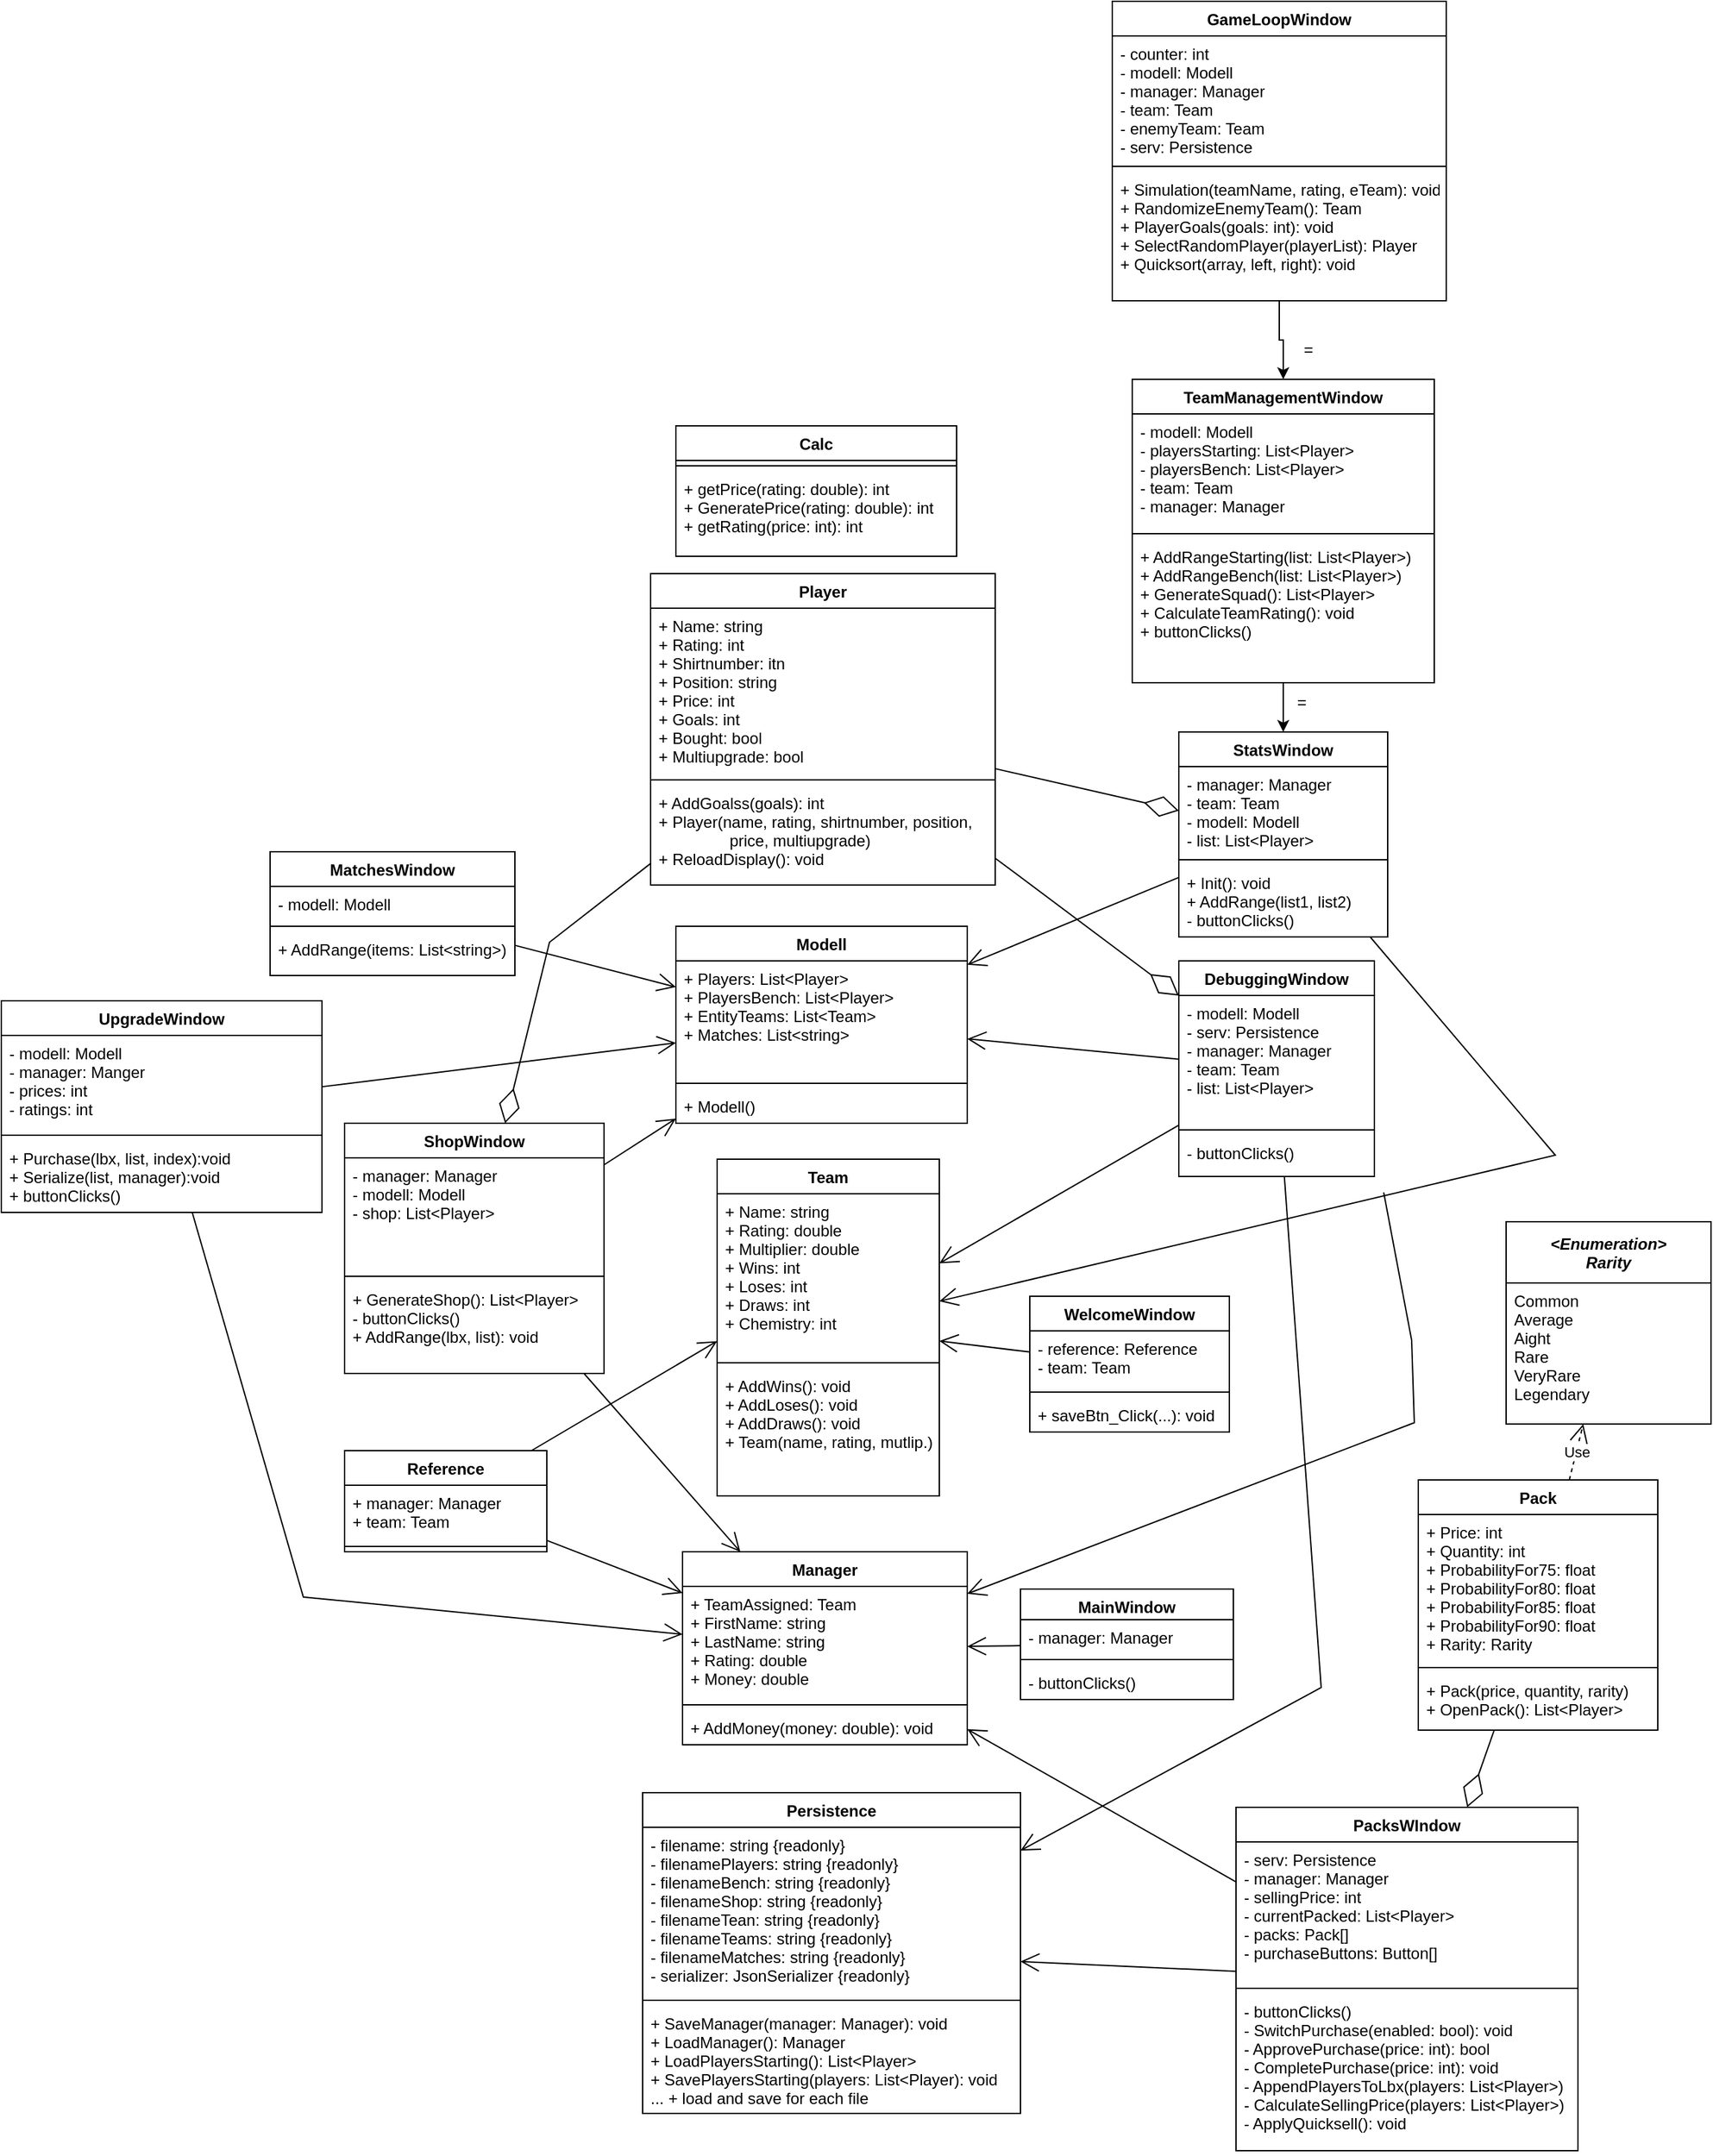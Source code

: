 <mxfile version="20.7.4" type="device"><diagram id="TY1K7RXIUnMkFSNjwYfB" name="Page-1"><mxGraphModel dx="4985" dy="2490" grid="0" gridSize="10" guides="1" tooltips="1" connect="1" arrows="1" fold="1" page="0" pageScale="1" pageWidth="827" pageHeight="1169" math="0" shadow="0"><root><mxCell id="0"/><mxCell id="1" parent="0"/><mxCell id="MT2J0rr7mY9HnYuvR5wc-54" value="&lt;Enumeration&gt;&#10;Rarity" style="swimlane;fontStyle=3;childLayout=stackLayout;horizontal=1;startSize=46;fillColor=none;horizontalStack=0;resizeParent=1;resizeParentMax=0;resizeLast=0;collapsible=1;marginBottom=0;" vertex="1" parent="1"><mxGeometry x="464" y="533" width="154" height="152" as="geometry"/></mxCell><mxCell id="MT2J0rr7mY9HnYuvR5wc-55" value="Common&#10;Average&#10;Aight&#10;Rare&#10;VeryRare&#10;Legendary" style="text;strokeColor=none;fillColor=none;align=left;verticalAlign=top;spacingLeft=4;spacingRight=4;overflow=hidden;rotatable=0;points=[[0,0.5],[1,0.5]];portConstraint=eastwest;" vertex="1" parent="MT2J0rr7mY9HnYuvR5wc-54"><mxGeometry y="46" width="154" height="106" as="geometry"/></mxCell><mxCell id="MT2J0rr7mY9HnYuvR5wc-5" value="Calc" style="swimlane;fontStyle=1;align=center;verticalAlign=top;childLayout=stackLayout;horizontal=1;startSize=26;horizontalStack=0;resizeParent=1;resizeParentMax=0;resizeLast=0;collapsible=1;marginBottom=0;" vertex="1" parent="1"><mxGeometry x="-160" y="-65" width="211" height="98" as="geometry"/></mxCell><mxCell id="MT2J0rr7mY9HnYuvR5wc-7" value="" style="line;strokeWidth=1;fillColor=none;align=left;verticalAlign=middle;spacingTop=-1;spacingLeft=3;spacingRight=3;rotatable=0;labelPosition=right;points=[];portConstraint=eastwest;strokeColor=inherit;" vertex="1" parent="MT2J0rr7mY9HnYuvR5wc-5"><mxGeometry y="26" width="211" height="8" as="geometry"/></mxCell><mxCell id="MT2J0rr7mY9HnYuvR5wc-8" value="+ getPrice(rating: double): int&#10;+ GeneratePrice(rating: double): int&#10;+ getRating(price: int): int" style="text;strokeColor=none;fillColor=none;align=left;verticalAlign=top;spacingLeft=4;spacingRight=4;overflow=hidden;rotatable=0;points=[[0,0.5],[1,0.5]];portConstraint=eastwest;" vertex="1" parent="MT2J0rr7mY9HnYuvR5wc-5"><mxGeometry y="34" width="211" height="64" as="geometry"/></mxCell><mxCell id="MT2J0rr7mY9HnYuvR5wc-9" value="DebuggingWindow" style="swimlane;fontStyle=1;align=center;verticalAlign=top;childLayout=stackLayout;horizontal=1;startSize=26;horizontalStack=0;resizeParent=1;resizeParentMax=0;resizeLast=0;collapsible=1;marginBottom=0;" vertex="1" parent="1"><mxGeometry x="218" y="337" width="147" height="162" as="geometry"/></mxCell><mxCell id="MT2J0rr7mY9HnYuvR5wc-10" value="- modell: Modell&#10;- serv: Persistence&#10;- manager: Manager&#10;- team: Team&#10;- list: List&lt;Player&gt;&#10; " style="text;strokeColor=none;fillColor=none;align=left;verticalAlign=top;spacingLeft=4;spacingRight=4;overflow=hidden;rotatable=0;points=[[0,0.5],[1,0.5]];portConstraint=eastwest;" vertex="1" parent="MT2J0rr7mY9HnYuvR5wc-9"><mxGeometry y="26" width="147" height="97" as="geometry"/></mxCell><mxCell id="MT2J0rr7mY9HnYuvR5wc-11" value="" style="line;strokeWidth=1;fillColor=none;align=left;verticalAlign=middle;spacingTop=-1;spacingLeft=3;spacingRight=3;rotatable=0;labelPosition=right;points=[];portConstraint=eastwest;strokeColor=inherit;" vertex="1" parent="MT2J0rr7mY9HnYuvR5wc-9"><mxGeometry y="123" width="147" height="8" as="geometry"/></mxCell><mxCell id="MT2J0rr7mY9HnYuvR5wc-12" value="- buttonClicks()" style="text;strokeColor=none;fillColor=none;align=left;verticalAlign=top;spacingLeft=4;spacingRight=4;overflow=hidden;rotatable=0;points=[[0,0.5],[1,0.5]];portConstraint=eastwest;" vertex="1" parent="MT2J0rr7mY9HnYuvR5wc-9"><mxGeometry y="131" width="147" height="31" as="geometry"/></mxCell><mxCell id="MT2J0rr7mY9HnYuvR5wc-110" style="edgeStyle=orthogonalEdgeStyle;rounded=0;orthogonalLoop=1;jettySize=auto;html=1;" edge="1" parent="1" source="MT2J0rr7mY9HnYuvR5wc-13" target="MT2J0rr7mY9HnYuvR5wc-74"><mxGeometry relative="1" as="geometry"/></mxCell><mxCell id="MT2J0rr7mY9HnYuvR5wc-13" value="GameLoopWindow" style="swimlane;fontStyle=1;align=center;verticalAlign=top;childLayout=stackLayout;horizontal=1;startSize=26;horizontalStack=0;resizeParent=1;resizeParentMax=0;resizeLast=0;collapsible=1;marginBottom=0;" vertex="1" parent="1"><mxGeometry x="168" y="-384" width="251" height="225" as="geometry"/></mxCell><mxCell id="MT2J0rr7mY9HnYuvR5wc-14" value="- counter: int&#10;- modell: Modell&#10;- manager: Manager&#10;- team: Team&#10;- enemyTeam: Team&#10;- serv: Persistence" style="text;strokeColor=none;fillColor=none;align=left;verticalAlign=top;spacingLeft=4;spacingRight=4;overflow=hidden;rotatable=0;points=[[0,0.5],[1,0.5]];portConstraint=eastwest;" vertex="1" parent="MT2J0rr7mY9HnYuvR5wc-13"><mxGeometry y="26" width="251" height="94" as="geometry"/></mxCell><mxCell id="MT2J0rr7mY9HnYuvR5wc-15" value="" style="line;strokeWidth=1;fillColor=none;align=left;verticalAlign=middle;spacingTop=-1;spacingLeft=3;spacingRight=3;rotatable=0;labelPosition=right;points=[];portConstraint=eastwest;strokeColor=inherit;" vertex="1" parent="MT2J0rr7mY9HnYuvR5wc-13"><mxGeometry y="120" width="251" height="8" as="geometry"/></mxCell><mxCell id="MT2J0rr7mY9HnYuvR5wc-16" value="+ Simulation(teamName, rating, eTeam): void&#10;+ RandomizeEnemyTeam(): Team&#10;+ PlayerGoals(goals: int): void&#10;+ SelectRandomPlayer(playerList): Player&#10;+ Quicksort(array, left, right): void" style="text;strokeColor=none;fillColor=none;align=left;verticalAlign=top;spacingLeft=4;spacingRight=4;overflow=hidden;rotatable=0;points=[[0,0.5],[1,0.5]];portConstraint=eastwest;" vertex="1" parent="MT2J0rr7mY9HnYuvR5wc-13"><mxGeometry y="128" width="251" height="97" as="geometry"/></mxCell><mxCell id="MT2J0rr7mY9HnYuvR5wc-17" value="MainWindow" style="swimlane;fontStyle=1;align=center;verticalAlign=top;childLayout=stackLayout;horizontal=1;startSize=23;horizontalStack=0;resizeParent=1;resizeParentMax=0;resizeLast=0;collapsible=1;marginBottom=0;" vertex="1" parent="1"><mxGeometry x="99" y="809" width="160" height="83" as="geometry"/></mxCell><mxCell id="MT2J0rr7mY9HnYuvR5wc-18" value="- manager: Manager" style="text;strokeColor=none;fillColor=none;align=left;verticalAlign=top;spacingLeft=4;spacingRight=4;overflow=hidden;rotatable=0;points=[[0,0.5],[1,0.5]];portConstraint=eastwest;" vertex="1" parent="MT2J0rr7mY9HnYuvR5wc-17"><mxGeometry y="23" width="160" height="26" as="geometry"/></mxCell><mxCell id="MT2J0rr7mY9HnYuvR5wc-19" value="" style="line;strokeWidth=1;fillColor=none;align=left;verticalAlign=middle;spacingTop=-1;spacingLeft=3;spacingRight=3;rotatable=0;labelPosition=right;points=[];portConstraint=eastwest;strokeColor=inherit;" vertex="1" parent="MT2J0rr7mY9HnYuvR5wc-17"><mxGeometry y="49" width="160" height="8" as="geometry"/></mxCell><mxCell id="MT2J0rr7mY9HnYuvR5wc-20" value="- buttonClicks()" style="text;strokeColor=none;fillColor=none;align=left;verticalAlign=top;spacingLeft=4;spacingRight=4;overflow=hidden;rotatable=0;points=[[0,0.5],[1,0.5]];portConstraint=eastwest;" vertex="1" parent="MT2J0rr7mY9HnYuvR5wc-17"><mxGeometry y="57" width="160" height="26" as="geometry"/></mxCell><mxCell id="MT2J0rr7mY9HnYuvR5wc-21" value="Manager" style="swimlane;fontStyle=1;align=center;verticalAlign=top;childLayout=stackLayout;horizontal=1;startSize=26;horizontalStack=0;resizeParent=1;resizeParentMax=0;resizeLast=0;collapsible=1;marginBottom=0;" vertex="1" parent="1"><mxGeometry x="-155" y="781" width="214" height="145" as="geometry"/></mxCell><mxCell id="MT2J0rr7mY9HnYuvR5wc-22" value="+ TeamAssigned: Team&#10;+ FirstName: string&#10;+ LastName: string&#10;+ Rating: double&#10;+ Money: double" style="text;strokeColor=none;fillColor=none;align=left;verticalAlign=top;spacingLeft=4;spacingRight=4;overflow=hidden;rotatable=0;points=[[0,0.5],[1,0.5]];portConstraint=eastwest;" vertex="1" parent="MT2J0rr7mY9HnYuvR5wc-21"><mxGeometry y="26" width="214" height="85" as="geometry"/></mxCell><mxCell id="MT2J0rr7mY9HnYuvR5wc-23" value="" style="line;strokeWidth=1;fillColor=none;align=left;verticalAlign=middle;spacingTop=-1;spacingLeft=3;spacingRight=3;rotatable=0;labelPosition=right;points=[];portConstraint=eastwest;strokeColor=inherit;" vertex="1" parent="MT2J0rr7mY9HnYuvR5wc-21"><mxGeometry y="111" width="214" height="8" as="geometry"/></mxCell><mxCell id="MT2J0rr7mY9HnYuvR5wc-24" value="+ AddMoney(money: double): void" style="text;strokeColor=none;fillColor=none;align=left;verticalAlign=top;spacingLeft=4;spacingRight=4;overflow=hidden;rotatable=0;points=[[0,0.5],[1,0.5]];portConstraint=eastwest;" vertex="1" parent="MT2J0rr7mY9HnYuvR5wc-21"><mxGeometry y="119" width="214" height="26" as="geometry"/></mxCell><mxCell id="MT2J0rr7mY9HnYuvR5wc-25" value="MatchesWindow" style="swimlane;fontStyle=1;align=center;verticalAlign=top;childLayout=stackLayout;horizontal=1;startSize=26;horizontalStack=0;resizeParent=1;resizeParentMax=0;resizeLast=0;collapsible=1;marginBottom=0;" vertex="1" parent="1"><mxGeometry x="-465" y="255" width="184" height="93" as="geometry"/></mxCell><mxCell id="MT2J0rr7mY9HnYuvR5wc-26" value="- modell: Modell" style="text;strokeColor=none;fillColor=none;align=left;verticalAlign=top;spacingLeft=4;spacingRight=4;overflow=hidden;rotatable=0;points=[[0,0.5],[1,0.5]];portConstraint=eastwest;" vertex="1" parent="MT2J0rr7mY9HnYuvR5wc-25"><mxGeometry y="26" width="184" height="26" as="geometry"/></mxCell><mxCell id="MT2J0rr7mY9HnYuvR5wc-27" value="" style="line;strokeWidth=1;fillColor=none;align=left;verticalAlign=middle;spacingTop=-1;spacingLeft=3;spacingRight=3;rotatable=0;labelPosition=right;points=[];portConstraint=eastwest;strokeColor=inherit;" vertex="1" parent="MT2J0rr7mY9HnYuvR5wc-25"><mxGeometry y="52" width="184" height="8" as="geometry"/></mxCell><mxCell id="MT2J0rr7mY9HnYuvR5wc-28" value="+ AddRange(items: List&lt;string&gt;)" style="text;strokeColor=none;fillColor=none;align=left;verticalAlign=top;spacingLeft=4;spacingRight=4;overflow=hidden;rotatable=0;points=[[0,0.5],[1,0.5]];portConstraint=eastwest;" vertex="1" parent="MT2J0rr7mY9HnYuvR5wc-25"><mxGeometry y="60" width="184" height="33" as="geometry"/></mxCell><mxCell id="MT2J0rr7mY9HnYuvR5wc-29" value="Modell" style="swimlane;fontStyle=1;align=center;verticalAlign=top;childLayout=stackLayout;horizontal=1;startSize=26;horizontalStack=0;resizeParent=1;resizeParentMax=0;resizeLast=0;collapsible=1;marginBottom=0;" vertex="1" parent="1"><mxGeometry x="-160" y="311" width="219" height="148" as="geometry"/></mxCell><mxCell id="MT2J0rr7mY9HnYuvR5wc-30" value="+ Players: List&lt;Player&gt;&#10;+ PlayersBench: List&lt;Player&gt;&#10;+ EntityTeams: List&lt;Team&gt;&#10;+ Matches: List&lt;string&gt;" style="text;strokeColor=none;fillColor=none;align=left;verticalAlign=top;spacingLeft=4;spacingRight=4;overflow=hidden;rotatable=0;points=[[0,0.5],[1,0.5]];portConstraint=eastwest;" vertex="1" parent="MT2J0rr7mY9HnYuvR5wc-29"><mxGeometry y="26" width="219" height="88" as="geometry"/></mxCell><mxCell id="MT2J0rr7mY9HnYuvR5wc-31" value="" style="line;strokeWidth=1;fillColor=none;align=left;verticalAlign=middle;spacingTop=-1;spacingLeft=3;spacingRight=3;rotatable=0;labelPosition=right;points=[];portConstraint=eastwest;strokeColor=inherit;" vertex="1" parent="MT2J0rr7mY9HnYuvR5wc-29"><mxGeometry y="114" width="219" height="8" as="geometry"/></mxCell><mxCell id="MT2J0rr7mY9HnYuvR5wc-32" value="+ Modell()" style="text;strokeColor=none;fillColor=none;align=left;verticalAlign=top;spacingLeft=4;spacingRight=4;overflow=hidden;rotatable=0;points=[[0,0.5],[1,0.5]];portConstraint=eastwest;" vertex="1" parent="MT2J0rr7mY9HnYuvR5wc-29"><mxGeometry y="122" width="219" height="26" as="geometry"/></mxCell><mxCell id="MT2J0rr7mY9HnYuvR5wc-33" value="Pack" style="swimlane;fontStyle=1;align=center;verticalAlign=top;childLayout=stackLayout;horizontal=1;startSize=26;horizontalStack=0;resizeParent=1;resizeParentMax=0;resizeLast=0;collapsible=1;marginBottom=0;" vertex="1" parent="1"><mxGeometry x="398" y="727" width="180" height="188" as="geometry"/></mxCell><mxCell id="MT2J0rr7mY9HnYuvR5wc-34" value="+ Price: int&#10;+ Quantity: int&#10;+ ProbabilityFor75: float&#10;+ ProbabilityFor80: float&#10;+ ProbabilityFor85: float&#10;+ ProbabilityFor90: float&#10;+ Rarity: Rarity&#10;" style="text;strokeColor=none;fillColor=none;align=left;verticalAlign=top;spacingLeft=4;spacingRight=4;overflow=hidden;rotatable=0;points=[[0,0.5],[1,0.5]];portConstraint=eastwest;" vertex="1" parent="MT2J0rr7mY9HnYuvR5wc-33"><mxGeometry y="26" width="180" height="111" as="geometry"/></mxCell><mxCell id="MT2J0rr7mY9HnYuvR5wc-35" value="" style="line;strokeWidth=1;fillColor=none;align=left;verticalAlign=middle;spacingTop=-1;spacingLeft=3;spacingRight=3;rotatable=0;labelPosition=right;points=[];portConstraint=eastwest;strokeColor=inherit;" vertex="1" parent="MT2J0rr7mY9HnYuvR5wc-33"><mxGeometry y="137" width="180" height="8" as="geometry"/></mxCell><mxCell id="MT2J0rr7mY9HnYuvR5wc-36" value="+ Pack(price, quantity, rarity)&#10;+ OpenPack(): List&lt;Player&gt;" style="text;strokeColor=none;fillColor=none;align=left;verticalAlign=top;spacingLeft=4;spacingRight=4;overflow=hidden;rotatable=0;points=[[0,0.5],[1,0.5]];portConstraint=eastwest;" vertex="1" parent="MT2J0rr7mY9HnYuvR5wc-33"><mxGeometry y="145" width="180" height="43" as="geometry"/></mxCell><mxCell id="MT2J0rr7mY9HnYuvR5wc-37" value="PacksWIndow" style="swimlane;fontStyle=1;align=center;verticalAlign=top;childLayout=stackLayout;horizontal=1;startSize=26;horizontalStack=0;resizeParent=1;resizeParentMax=0;resizeLast=0;collapsible=1;marginBottom=0;" vertex="1" parent="1"><mxGeometry x="261" y="973" width="257" height="258" as="geometry"/></mxCell><mxCell id="MT2J0rr7mY9HnYuvR5wc-38" value="- serv: Persistence&#10;- manager: Manager&#10;- sellingPrice: int&#10;- currentPacked: List&lt;Player&gt;&#10;- packs: Pack[]&#10;- purchaseButtons: Button[]" style="text;strokeColor=none;fillColor=none;align=left;verticalAlign=top;spacingLeft=4;spacingRight=4;overflow=hidden;rotatable=0;points=[[0,0.5],[1,0.5]];portConstraint=eastwest;" vertex="1" parent="MT2J0rr7mY9HnYuvR5wc-37"><mxGeometry y="26" width="257" height="106" as="geometry"/></mxCell><mxCell id="MT2J0rr7mY9HnYuvR5wc-39" value="" style="line;strokeWidth=1;fillColor=none;align=left;verticalAlign=middle;spacingTop=-1;spacingLeft=3;spacingRight=3;rotatable=0;labelPosition=right;points=[];portConstraint=eastwest;strokeColor=inherit;" vertex="1" parent="MT2J0rr7mY9HnYuvR5wc-37"><mxGeometry y="132" width="257" height="8" as="geometry"/></mxCell><mxCell id="MT2J0rr7mY9HnYuvR5wc-40" value="- buttonClicks()&#10;- SwitchPurchase(enabled: bool): void&#10;- ApprovePurchase(price: int): bool&#10;- CompletePurchase(price: int): void&#10;- AppendPlayersToLbx(players: List&lt;Player&gt;)&#10;- CalculateSellingPrice(players: List&lt;Player&gt;)&#10;- ApplyQuicksell(): void" style="text;strokeColor=none;fillColor=none;align=left;verticalAlign=top;spacingLeft=4;spacingRight=4;overflow=hidden;rotatable=0;points=[[0,0.5],[1,0.5]];portConstraint=eastwest;" vertex="1" parent="MT2J0rr7mY9HnYuvR5wc-37"><mxGeometry y="140" width="257" height="118" as="geometry"/></mxCell><mxCell id="MT2J0rr7mY9HnYuvR5wc-41" value="Persistence" style="swimlane;fontStyle=1;align=center;verticalAlign=top;childLayout=stackLayout;horizontal=1;startSize=26;horizontalStack=0;resizeParent=1;resizeParentMax=0;resizeLast=0;collapsible=1;marginBottom=0;" vertex="1" parent="1"><mxGeometry x="-185" y="962" width="284" height="241" as="geometry"/></mxCell><mxCell id="MT2J0rr7mY9HnYuvR5wc-42" value="- filename: string {readonly}&#10;- filenamePlayers: string {readonly}&#10;- filenameBench: string {readonly}&#10;- filenameShop: string {readonly}&#10;- filenameTean: string {readonly}&#10;- filenameTeams: string {readonly}&#10;- filenameMatches: string {readonly}&#10;- serializer: JsonSerializer {readonly}" style="text;strokeColor=none;fillColor=none;align=left;verticalAlign=top;spacingLeft=4;spacingRight=4;overflow=hidden;rotatable=0;points=[[0,0.5],[1,0.5]];portConstraint=eastwest;" vertex="1" parent="MT2J0rr7mY9HnYuvR5wc-41"><mxGeometry y="26" width="284" height="126" as="geometry"/></mxCell><mxCell id="MT2J0rr7mY9HnYuvR5wc-43" value="" style="line;strokeWidth=1;fillColor=none;align=left;verticalAlign=middle;spacingTop=-1;spacingLeft=3;spacingRight=3;rotatable=0;labelPosition=right;points=[];portConstraint=eastwest;strokeColor=inherit;" vertex="1" parent="MT2J0rr7mY9HnYuvR5wc-41"><mxGeometry y="152" width="284" height="8" as="geometry"/></mxCell><mxCell id="MT2J0rr7mY9HnYuvR5wc-44" value="+ SaveManager(manager: Manager): void&#10;+ LoadManager(): Manager&#10;+ LoadPlayersStarting(): List&lt;Player&gt;&#10;+ SavePlayersStarting(players: List&lt;Player): void&#10;... + load and save for each file" style="text;strokeColor=none;fillColor=none;align=left;verticalAlign=top;spacingLeft=4;spacingRight=4;overflow=hidden;rotatable=0;points=[[0,0.5],[1,0.5]];portConstraint=eastwest;" vertex="1" parent="MT2J0rr7mY9HnYuvR5wc-41"><mxGeometry y="160" width="284" height="81" as="geometry"/></mxCell><mxCell id="MT2J0rr7mY9HnYuvR5wc-45" value="Player" style="swimlane;fontStyle=1;align=center;verticalAlign=top;childLayout=stackLayout;horizontal=1;startSize=26;horizontalStack=0;resizeParent=1;resizeParentMax=0;resizeLast=0;collapsible=1;marginBottom=0;" vertex="1" parent="1"><mxGeometry x="-179" y="46" width="259" height="234" as="geometry"/></mxCell><mxCell id="MT2J0rr7mY9HnYuvR5wc-46" value="+ Name: string&#10;+ Rating: int&#10;+ Shirtnumber: itn&#10;+ Position: string&#10;+ Price: int&#10;+ Goals: int&#10;+ Bought: bool&#10;+ Multiupgrade: bool" style="text;strokeColor=none;fillColor=none;align=left;verticalAlign=top;spacingLeft=4;spacingRight=4;overflow=hidden;rotatable=0;points=[[0,0.5],[1,0.5]];portConstraint=eastwest;" vertex="1" parent="MT2J0rr7mY9HnYuvR5wc-45"><mxGeometry y="26" width="259" height="125" as="geometry"/></mxCell><mxCell id="MT2J0rr7mY9HnYuvR5wc-47" value="" style="line;strokeWidth=1;fillColor=none;align=left;verticalAlign=middle;spacingTop=-1;spacingLeft=3;spacingRight=3;rotatable=0;labelPosition=right;points=[];portConstraint=eastwest;strokeColor=inherit;" vertex="1" parent="MT2J0rr7mY9HnYuvR5wc-45"><mxGeometry y="151" width="259" height="8" as="geometry"/></mxCell><mxCell id="MT2J0rr7mY9HnYuvR5wc-48" value="+ AddGoalss(goals): int&#10;+ Player(name, rating, shirtnumber, position,&#10;                price, multiupgrade)&#10;+ ReloadDisplay(): void&#10;" style="text;strokeColor=none;fillColor=none;align=left;verticalAlign=top;spacingLeft=4;spacingRight=4;overflow=hidden;rotatable=0;points=[[0,0.5],[1,0.5]];portConstraint=eastwest;" vertex="1" parent="MT2J0rr7mY9HnYuvR5wc-45"><mxGeometry y="159" width="259" height="75" as="geometry"/></mxCell><mxCell id="MT2J0rr7mY9HnYuvR5wc-58" value="Reference" style="swimlane;fontStyle=1;align=center;verticalAlign=top;childLayout=stackLayout;horizontal=1;startSize=26;horizontalStack=0;resizeParent=1;resizeParentMax=0;resizeLast=0;collapsible=1;marginBottom=0;" vertex="1" parent="1"><mxGeometry x="-409" y="705" width="152" height="76" as="geometry"/></mxCell><mxCell id="MT2J0rr7mY9HnYuvR5wc-59" value="+ manager: Manager&#10;+ team: Team" style="text;strokeColor=none;fillColor=none;align=left;verticalAlign=top;spacingLeft=4;spacingRight=4;overflow=hidden;rotatable=0;points=[[0,0.5],[1,0.5]];portConstraint=eastwest;" vertex="1" parent="MT2J0rr7mY9HnYuvR5wc-58"><mxGeometry y="26" width="152" height="42" as="geometry"/></mxCell><mxCell id="MT2J0rr7mY9HnYuvR5wc-60" value="" style="line;strokeWidth=1;fillColor=none;align=left;verticalAlign=middle;spacingTop=-1;spacingLeft=3;spacingRight=3;rotatable=0;labelPosition=right;points=[];portConstraint=eastwest;strokeColor=inherit;" vertex="1" parent="MT2J0rr7mY9HnYuvR5wc-58"><mxGeometry y="68" width="152" height="8" as="geometry"/></mxCell><mxCell id="MT2J0rr7mY9HnYuvR5wc-62" value="ShopWindow" style="swimlane;fontStyle=1;align=center;verticalAlign=top;childLayout=stackLayout;horizontal=1;startSize=26;horizontalStack=0;resizeParent=1;resizeParentMax=0;resizeLast=0;collapsible=1;marginBottom=0;" vertex="1" parent="1"><mxGeometry x="-409" y="459" width="195" height="188" as="geometry"/></mxCell><mxCell id="MT2J0rr7mY9HnYuvR5wc-63" value="- manager: Manager&#10;- modell: Modell&#10;- shop: List&lt;Player&gt;" style="text;strokeColor=none;fillColor=none;align=left;verticalAlign=top;spacingLeft=4;spacingRight=4;overflow=hidden;rotatable=0;points=[[0,0.5],[1,0.5]];portConstraint=eastwest;" vertex="1" parent="MT2J0rr7mY9HnYuvR5wc-62"><mxGeometry y="26" width="195" height="85" as="geometry"/></mxCell><mxCell id="MT2J0rr7mY9HnYuvR5wc-64" value="" style="line;strokeWidth=1;fillColor=none;align=left;verticalAlign=middle;spacingTop=-1;spacingLeft=3;spacingRight=3;rotatable=0;labelPosition=right;points=[];portConstraint=eastwest;strokeColor=inherit;" vertex="1" parent="MT2J0rr7mY9HnYuvR5wc-62"><mxGeometry y="111" width="195" height="8" as="geometry"/></mxCell><mxCell id="MT2J0rr7mY9HnYuvR5wc-65" value="+ GenerateShop(): List&lt;Player&gt;&#10;- buttonClicks()&#10;+ AddRange(lbx, list): void" style="text;strokeColor=none;fillColor=none;align=left;verticalAlign=top;spacingLeft=4;spacingRight=4;overflow=hidden;rotatable=0;points=[[0,0.5],[1,0.5]];portConstraint=eastwest;" vertex="1" parent="MT2J0rr7mY9HnYuvR5wc-62"><mxGeometry y="119" width="195" height="69" as="geometry"/></mxCell><mxCell id="MT2J0rr7mY9HnYuvR5wc-66" value="StatsWindow" style="swimlane;fontStyle=1;align=center;verticalAlign=top;childLayout=stackLayout;horizontal=1;startSize=26;horizontalStack=0;resizeParent=1;resizeParentMax=0;resizeLast=0;collapsible=1;marginBottom=0;" vertex="1" parent="1"><mxGeometry x="218" y="165" width="157" height="154" as="geometry"/></mxCell><mxCell id="MT2J0rr7mY9HnYuvR5wc-67" value="- manager: Manager&#10;- team: Team&#10;- modell: Modell&#10;- list: List&lt;Player&gt;" style="text;strokeColor=none;fillColor=none;align=left;verticalAlign=top;spacingLeft=4;spacingRight=4;overflow=hidden;rotatable=0;points=[[0,0.5],[1,0.5]];portConstraint=eastwest;" vertex="1" parent="MT2J0rr7mY9HnYuvR5wc-66"><mxGeometry y="26" width="157" height="66" as="geometry"/></mxCell><mxCell id="MT2J0rr7mY9HnYuvR5wc-68" value="" style="line;strokeWidth=1;fillColor=none;align=left;verticalAlign=middle;spacingTop=-1;spacingLeft=3;spacingRight=3;rotatable=0;labelPosition=right;points=[];portConstraint=eastwest;strokeColor=inherit;" vertex="1" parent="MT2J0rr7mY9HnYuvR5wc-66"><mxGeometry y="92" width="157" height="8" as="geometry"/></mxCell><mxCell id="MT2J0rr7mY9HnYuvR5wc-69" value="+ Init(): void&#10;+ AddRange(list1, list2)&#10;- buttonClicks()" style="text;strokeColor=none;fillColor=none;align=left;verticalAlign=top;spacingLeft=4;spacingRight=4;overflow=hidden;rotatable=0;points=[[0,0.5],[1,0.5]];portConstraint=eastwest;" vertex="1" parent="MT2J0rr7mY9HnYuvR5wc-66"><mxGeometry y="100" width="157" height="54" as="geometry"/></mxCell><mxCell id="MT2J0rr7mY9HnYuvR5wc-70" value="Team" style="swimlane;fontStyle=1;align=center;verticalAlign=top;childLayout=stackLayout;horizontal=1;startSize=26;horizontalStack=0;resizeParent=1;resizeParentMax=0;resizeLast=0;collapsible=1;marginBottom=0;" vertex="1" parent="1"><mxGeometry x="-129" y="486" width="167" height="253" as="geometry"/></mxCell><mxCell id="MT2J0rr7mY9HnYuvR5wc-71" value="+ Name: string&#10;+ Rating: double&#10;+ Multiplier: double&#10;+ Wins: int&#10;+ Loses: int&#10;+ Draws: int&#10;+ Chemistry: int" style="text;strokeColor=none;fillColor=none;align=left;verticalAlign=top;spacingLeft=4;spacingRight=4;overflow=hidden;rotatable=0;points=[[0,0.5],[1,0.5]];portConstraint=eastwest;" vertex="1" parent="MT2J0rr7mY9HnYuvR5wc-70"><mxGeometry y="26" width="167" height="123" as="geometry"/></mxCell><mxCell id="MT2J0rr7mY9HnYuvR5wc-72" value="" style="line;strokeWidth=1;fillColor=none;align=left;verticalAlign=middle;spacingTop=-1;spacingLeft=3;spacingRight=3;rotatable=0;labelPosition=right;points=[];portConstraint=eastwest;strokeColor=inherit;" vertex="1" parent="MT2J0rr7mY9HnYuvR5wc-70"><mxGeometry y="149" width="167" height="8" as="geometry"/></mxCell><mxCell id="MT2J0rr7mY9HnYuvR5wc-73" value="+ AddWins(): void&#10;+ AddLoses(): void&#10;+ AddDraws(): void&#10;+ Team(name, rating, mutlip.)" style="text;strokeColor=none;fillColor=none;align=left;verticalAlign=top;spacingLeft=4;spacingRight=4;overflow=hidden;rotatable=0;points=[[0,0.5],[1,0.5]];portConstraint=eastwest;" vertex="1" parent="MT2J0rr7mY9HnYuvR5wc-70"><mxGeometry y="157" width="167" height="96" as="geometry"/></mxCell><mxCell id="MT2J0rr7mY9HnYuvR5wc-105" style="edgeStyle=orthogonalEdgeStyle;rounded=0;orthogonalLoop=1;jettySize=auto;html=1;" edge="1" parent="1" source="MT2J0rr7mY9HnYuvR5wc-74" target="MT2J0rr7mY9HnYuvR5wc-66"><mxGeometry relative="1" as="geometry"/></mxCell><mxCell id="MT2J0rr7mY9HnYuvR5wc-74" value="TeamManagementWindow" style="swimlane;fontStyle=1;align=center;verticalAlign=top;childLayout=stackLayout;horizontal=1;startSize=26;horizontalStack=0;resizeParent=1;resizeParentMax=0;resizeLast=0;collapsible=1;marginBottom=0;" vertex="1" parent="1"><mxGeometry x="183" y="-100" width="227" height="228" as="geometry"/></mxCell><mxCell id="MT2J0rr7mY9HnYuvR5wc-75" value="- modell: Modell&#10;- playersStarting: List&lt;Player&gt;&#10;- playersBench: List&lt;Player&gt;&#10;- team: Team&#10;- manager: Manager" style="text;strokeColor=none;fillColor=none;align=left;verticalAlign=top;spacingLeft=4;spacingRight=4;overflow=hidden;rotatable=0;points=[[0,0.5],[1,0.5]];portConstraint=eastwest;" vertex="1" parent="MT2J0rr7mY9HnYuvR5wc-74"><mxGeometry y="26" width="227" height="86" as="geometry"/></mxCell><mxCell id="MT2J0rr7mY9HnYuvR5wc-76" value="" style="line;strokeWidth=1;fillColor=none;align=left;verticalAlign=middle;spacingTop=-1;spacingLeft=3;spacingRight=3;rotatable=0;labelPosition=right;points=[];portConstraint=eastwest;strokeColor=inherit;" vertex="1" parent="MT2J0rr7mY9HnYuvR5wc-74"><mxGeometry y="112" width="227" height="8" as="geometry"/></mxCell><mxCell id="MT2J0rr7mY9HnYuvR5wc-77" value="+ AddRangeStarting(list: List&lt;Player&gt;)&#10;+ AddRangeBench(list: List&lt;Player&gt;)&#10;+ GenerateSquad(): List&lt;Player&gt;&#10;+ CalculateTeamRating(): void&#10;+ buttonClicks()" style="text;strokeColor=none;fillColor=none;align=left;verticalAlign=top;spacingLeft=4;spacingRight=4;overflow=hidden;rotatable=0;points=[[0,0.5],[1,0.5]];portConstraint=eastwest;" vertex="1" parent="MT2J0rr7mY9HnYuvR5wc-74"><mxGeometry y="120" width="227" height="108" as="geometry"/></mxCell><mxCell id="MT2J0rr7mY9HnYuvR5wc-78" value="UpgradeWindow" style="swimlane;fontStyle=1;align=center;verticalAlign=top;childLayout=stackLayout;horizontal=1;startSize=26;horizontalStack=0;resizeParent=1;resizeParentMax=0;resizeLast=0;collapsible=1;marginBottom=0;" vertex="1" parent="1"><mxGeometry x="-667" y="367" width="241" height="159" as="geometry"/></mxCell><mxCell id="MT2J0rr7mY9HnYuvR5wc-79" value="- modell: Modell&#10;- manager: Manger&#10;- prices: int&#10;- ratings: int&#10;" style="text;strokeColor=none;fillColor=none;align=left;verticalAlign=top;spacingLeft=4;spacingRight=4;overflow=hidden;rotatable=0;points=[[0,0.5],[1,0.5]];portConstraint=eastwest;" vertex="1" parent="MT2J0rr7mY9HnYuvR5wc-78"><mxGeometry y="26" width="241" height="71" as="geometry"/></mxCell><mxCell id="MT2J0rr7mY9HnYuvR5wc-80" value="" style="line;strokeWidth=1;fillColor=none;align=left;verticalAlign=middle;spacingTop=-1;spacingLeft=3;spacingRight=3;rotatable=0;labelPosition=right;points=[];portConstraint=eastwest;strokeColor=inherit;" vertex="1" parent="MT2J0rr7mY9HnYuvR5wc-78"><mxGeometry y="97" width="241" height="8" as="geometry"/></mxCell><mxCell id="MT2J0rr7mY9HnYuvR5wc-81" value="+ Purchase(lbx, list, index):void&#10;+ Serialize(list, manager):void&#10;+ buttonClicks()" style="text;strokeColor=none;fillColor=none;align=left;verticalAlign=top;spacingLeft=4;spacingRight=4;overflow=hidden;rotatable=0;points=[[0,0.5],[1,0.5]];portConstraint=eastwest;" vertex="1" parent="MT2J0rr7mY9HnYuvR5wc-78"><mxGeometry y="105" width="241" height="54" as="geometry"/></mxCell><mxCell id="MT2J0rr7mY9HnYuvR5wc-82" value="WelcomeWindow" style="swimlane;fontStyle=1;align=center;verticalAlign=top;childLayout=stackLayout;horizontal=1;startSize=26;horizontalStack=0;resizeParent=1;resizeParentMax=0;resizeLast=0;collapsible=1;marginBottom=0;" vertex="1" parent="1"><mxGeometry x="106" y="589" width="150" height="102" as="geometry"/></mxCell><mxCell id="MT2J0rr7mY9HnYuvR5wc-83" value="- reference: Reference&#10;- team: Team" style="text;strokeColor=none;fillColor=none;align=left;verticalAlign=top;spacingLeft=4;spacingRight=4;overflow=hidden;rotatable=0;points=[[0,0.5],[1,0.5]];portConstraint=eastwest;" vertex="1" parent="MT2J0rr7mY9HnYuvR5wc-82"><mxGeometry y="26" width="150" height="42" as="geometry"/></mxCell><mxCell id="MT2J0rr7mY9HnYuvR5wc-84" value="" style="line;strokeWidth=1;fillColor=none;align=left;verticalAlign=middle;spacingTop=-1;spacingLeft=3;spacingRight=3;rotatable=0;labelPosition=right;points=[];portConstraint=eastwest;strokeColor=inherit;" vertex="1" parent="MT2J0rr7mY9HnYuvR5wc-82"><mxGeometry y="68" width="150" height="8" as="geometry"/></mxCell><mxCell id="MT2J0rr7mY9HnYuvR5wc-85" value="+ saveBtn_Click(...): void" style="text;strokeColor=none;fillColor=none;align=left;verticalAlign=top;spacingLeft=4;spacingRight=4;overflow=hidden;rotatable=0;points=[[0,0.5],[1,0.5]];portConstraint=eastwest;" vertex="1" parent="MT2J0rr7mY9HnYuvR5wc-82"><mxGeometry y="76" width="150" height="26" as="geometry"/></mxCell><mxCell id="MT2J0rr7mY9HnYuvR5wc-92" value="" style="endArrow=open;endFill=1;endSize=12;html=1;rounded=0;" edge="1" parent="1" source="MT2J0rr7mY9HnYuvR5wc-17" target="MT2J0rr7mY9HnYuvR5wc-21"><mxGeometry width="160" relative="1" as="geometry"><mxPoint x="165" y="766" as="sourcePoint"/><mxPoint x="78" y="767" as="targetPoint"/></mxGeometry></mxCell><mxCell id="MT2J0rr7mY9HnYuvR5wc-93" value="" style="endArrow=open;endFill=1;endSize=12;html=1;rounded=0;" edge="1" parent="1" source="MT2J0rr7mY9HnYuvR5wc-9" target="MT2J0rr7mY9HnYuvR5wc-29"><mxGeometry width="160" relative="1" as="geometry"><mxPoint x="57" y="384.5" as="sourcePoint"/><mxPoint x="217" y="384.5" as="targetPoint"/></mxGeometry></mxCell><mxCell id="MT2J0rr7mY9HnYuvR5wc-94" value="" style="endArrow=open;endFill=1;endSize=12;html=1;rounded=0;" edge="1" parent="1" source="MT2J0rr7mY9HnYuvR5wc-9" target="MT2J0rr7mY9HnYuvR5wc-70"><mxGeometry width="160" relative="1" as="geometry"><mxPoint x="76" y="473" as="sourcePoint"/><mxPoint x="236" y="473" as="targetPoint"/></mxGeometry></mxCell><mxCell id="MT2J0rr7mY9HnYuvR5wc-95" value="" style="endArrow=open;endFill=1;endSize=12;html=1;rounded=0;" edge="1" parent="1" source="MT2J0rr7mY9HnYuvR5wc-9" target="MT2J0rr7mY9HnYuvR5wc-41"><mxGeometry width="160" relative="1" as="geometry"><mxPoint x="50" y="430" as="sourcePoint"/><mxPoint x="210" y="430" as="targetPoint"/><Array as="points"><mxPoint x="325" y="883"/></Array></mxGeometry></mxCell><mxCell id="MT2J0rr7mY9HnYuvR5wc-96" value="" style="endArrow=diamondThin;endFill=0;endSize=24;html=1;rounded=0;" edge="1" parent="1" source="MT2J0rr7mY9HnYuvR5wc-45" target="MT2J0rr7mY9HnYuvR5wc-9"><mxGeometry width="160" relative="1" as="geometry"><mxPoint x="83" y="214" as="sourcePoint"/><mxPoint x="243" y="214" as="targetPoint"/></mxGeometry></mxCell><mxCell id="MT2J0rr7mY9HnYuvR5wc-97" value="" style="endArrow=open;endFill=1;endSize=12;html=1;rounded=0;" edge="1" parent="1" source="MT2J0rr7mY9HnYuvR5wc-78" target="MT2J0rr7mY9HnYuvR5wc-29"><mxGeometry width="160" relative="1" as="geometry"><mxPoint x="-374" y="498" as="sourcePoint"/><mxPoint x="-214" y="498" as="targetPoint"/></mxGeometry></mxCell><mxCell id="MT2J0rr7mY9HnYuvR5wc-98" value="" style="endArrow=open;endFill=1;endSize=12;html=1;rounded=0;" edge="1" parent="1" source="MT2J0rr7mY9HnYuvR5wc-78" target="MT2J0rr7mY9HnYuvR5wc-21"><mxGeometry width="160" relative="1" as="geometry"><mxPoint x="-380" y="516" as="sourcePoint"/><mxPoint x="-220" y="516" as="targetPoint"/><Array as="points"><mxPoint x="-440" y="815"/></Array></mxGeometry></mxCell><mxCell id="MT2J0rr7mY9HnYuvR5wc-99" value="" style="endArrow=open;endFill=1;endSize=12;html=1;rounded=0;" edge="1" parent="1" source="MT2J0rr7mY9HnYuvR5wc-66" target="MT2J0rr7mY9HnYuvR5wc-29"><mxGeometry width="160" relative="1" as="geometry"><mxPoint x="225" y="148.338" as="sourcePoint"/><mxPoint x="66" y="132.996" as="targetPoint"/></mxGeometry></mxCell><mxCell id="MT2J0rr7mY9HnYuvR5wc-100" value="" style="endArrow=open;endFill=1;endSize=12;html=1;rounded=0;" edge="1" parent="1" source="MT2J0rr7mY9HnYuvR5wc-66" target="MT2J0rr7mY9HnYuvR5wc-70"><mxGeometry width="160" relative="1" as="geometry"><mxPoint x="59" y="478" as="sourcePoint"/><mxPoint x="219" y="478" as="targetPoint"/><Array as="points"><mxPoint x="501" y="483"/></Array></mxGeometry></mxCell><mxCell id="MT2J0rr7mY9HnYuvR5wc-101" value="" style="endArrow=diamondThin;endFill=0;endSize=24;html=1;rounded=0;" edge="1" parent="1" source="MT2J0rr7mY9HnYuvR5wc-45" target="MT2J0rr7mY9HnYuvR5wc-66"><mxGeometry width="160" relative="1" as="geometry"><mxPoint x="117" y="50.0" as="sourcePoint"/><mxPoint x="255" y="153.197" as="targetPoint"/></mxGeometry></mxCell><mxCell id="MT2J0rr7mY9HnYuvR5wc-102" value="" style="endArrow=open;endFill=1;endSize=12;html=1;rounded=0;" edge="1" parent="1" target="MT2J0rr7mY9HnYuvR5wc-21"><mxGeometry width="160" relative="1" as="geometry"><mxPoint x="372" y="511" as="sourcePoint"/><mxPoint x="502" y="589" as="targetPoint"/><Array as="points"><mxPoint x="393" y="622"/><mxPoint x="395" y="684"/></Array></mxGeometry></mxCell><mxCell id="MT2J0rr7mY9HnYuvR5wc-106" value="=" style="text;html=1;align=center;verticalAlign=middle;resizable=0;points=[];autosize=1;strokeColor=none;fillColor=none;" vertex="1" parent="1"><mxGeometry x="297" y="130" width="25" height="26" as="geometry"/></mxCell><mxCell id="MT2J0rr7mY9HnYuvR5wc-107" value="" style="endArrow=open;endFill=1;endSize=12;html=1;rounded=0;" edge="1" parent="1" source="MT2J0rr7mY9HnYuvR5wc-62" target="MT2J0rr7mY9HnYuvR5wc-21"><mxGeometry width="160" relative="1" as="geometry"><mxPoint x="-323" y="739" as="sourcePoint"/><mxPoint x="-163" y="739" as="targetPoint"/></mxGeometry></mxCell><mxCell id="MT2J0rr7mY9HnYuvR5wc-108" value="" style="endArrow=open;endFill=1;endSize=12;html=1;rounded=0;" edge="1" parent="1" source="MT2J0rr7mY9HnYuvR5wc-62" target="MT2J0rr7mY9HnYuvR5wc-29"><mxGeometry width="160" relative="1" as="geometry"><mxPoint x="-391.5" y="724" as="sourcePoint"/><mxPoint x="-231.5" y="724" as="targetPoint"/></mxGeometry></mxCell><mxCell id="MT2J0rr7mY9HnYuvR5wc-109" value="" style="endArrow=diamondThin;endFill=0;endSize=24;html=1;rounded=0;" edge="1" parent="1" source="MT2J0rr7mY9HnYuvR5wc-45" target="MT2J0rr7mY9HnYuvR5wc-62"><mxGeometry width="160" relative="1" as="geometry"><mxPoint x="-381" y="306" as="sourcePoint"/><mxPoint x="-221" y="306" as="targetPoint"/><Array as="points"><mxPoint x="-255" y="323"/></Array></mxGeometry></mxCell><mxCell id="MT2J0rr7mY9HnYuvR5wc-111" value="=" style="text;html=1;align=center;verticalAlign=middle;resizable=0;points=[];autosize=1;strokeColor=none;fillColor=none;" vertex="1" parent="1"><mxGeometry x="302" y="-135" width="25" height="26" as="geometry"/></mxCell><mxCell id="MT2J0rr7mY9HnYuvR5wc-112" value="" style="endArrow=open;endFill=1;endSize=12;html=1;rounded=0;" edge="1" parent="1" source="MT2J0rr7mY9HnYuvR5wc-25" target="MT2J0rr7mY9HnYuvR5wc-29"><mxGeometry width="160" relative="1" as="geometry"><mxPoint x="88" y="620" as="sourcePoint"/><mxPoint x="248" y="620" as="targetPoint"/></mxGeometry></mxCell><mxCell id="MT2J0rr7mY9HnYuvR5wc-114" value="" style="endArrow=open;endFill=1;endSize=12;html=1;rounded=0;" edge="1" parent="1" source="MT2J0rr7mY9HnYuvR5wc-37" target="MT2J0rr7mY9HnYuvR5wc-41"><mxGeometry width="160" relative="1" as="geometry"><mxPoint x="64" y="951" as="sourcePoint"/><mxPoint x="224" y="951" as="targetPoint"/></mxGeometry></mxCell><mxCell id="MT2J0rr7mY9HnYuvR5wc-115" value="" style="endArrow=open;endFill=1;endSize=12;html=1;rounded=0;" edge="1" parent="1" source="MT2J0rr7mY9HnYuvR5wc-37" target="MT2J0rr7mY9HnYuvR5wc-21"><mxGeometry width="160" relative="1" as="geometry"><mxPoint x="64" y="951" as="sourcePoint"/><mxPoint x="224" y="951" as="targetPoint"/></mxGeometry></mxCell><mxCell id="MT2J0rr7mY9HnYuvR5wc-116" value="" style="endArrow=diamondThin;endFill=0;endSize=24;html=1;rounded=0;" edge="1" parent="1" source="MT2J0rr7mY9HnYuvR5wc-33" target="MT2J0rr7mY9HnYuvR5wc-37"><mxGeometry width="160" relative="1" as="geometry"><mxPoint x="281" y="986" as="sourcePoint"/><mxPoint x="441" y="986" as="targetPoint"/></mxGeometry></mxCell><mxCell id="MT2J0rr7mY9HnYuvR5wc-117" value="" style="endArrow=open;endFill=1;endSize=12;html=1;rounded=0;" edge="1" parent="1" source="MT2J0rr7mY9HnYuvR5wc-82" target="MT2J0rr7mY9HnYuvR5wc-70"><mxGeometry width="160" relative="1" as="geometry"><mxPoint x="41" y="426" as="sourcePoint"/><mxPoint x="201" y="426" as="targetPoint"/></mxGeometry></mxCell><mxCell id="MT2J0rr7mY9HnYuvR5wc-119" value="Use" style="endArrow=open;endSize=12;dashed=1;html=1;rounded=0;" edge="1" parent="1" source="MT2J0rr7mY9HnYuvR5wc-33" target="MT2J0rr7mY9HnYuvR5wc-54"><mxGeometry width="160" relative="1" as="geometry"><mxPoint x="537" y="709" as="sourcePoint"/><mxPoint x="697" y="709" as="targetPoint"/></mxGeometry></mxCell><mxCell id="MT2J0rr7mY9HnYuvR5wc-120" value="" style="endArrow=open;endFill=1;endSize=12;html=1;rounded=0;" edge="1" parent="1" source="MT2J0rr7mY9HnYuvR5wc-58" target="MT2J0rr7mY9HnYuvR5wc-71"><mxGeometry width="160" relative="1" as="geometry"><mxPoint x="-277" y="751" as="sourcePoint"/><mxPoint x="-117" y="751" as="targetPoint"/></mxGeometry></mxCell><mxCell id="MT2J0rr7mY9HnYuvR5wc-121" value="" style="endArrow=open;endFill=1;endSize=12;html=1;rounded=0;" edge="1" parent="1" source="MT2J0rr7mY9HnYuvR5wc-58" target="MT2J0rr7mY9HnYuvR5wc-21"><mxGeometry width="160" relative="1" as="geometry"><mxPoint x="-277" y="693" as="sourcePoint"/><mxPoint x="-117" y="693" as="targetPoint"/></mxGeometry></mxCell></root></mxGraphModel></diagram></mxfile>